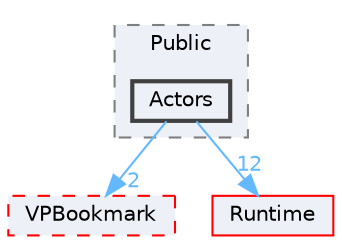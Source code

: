 digraph "Actors"
{
 // INTERACTIVE_SVG=YES
 // LATEX_PDF_SIZE
  bgcolor="transparent";
  edge [fontname=Helvetica,fontsize=10,labelfontname=Helvetica,labelfontsize=10];
  node [fontname=Helvetica,fontsize=10,shape=box,height=0.2,width=0.4];
  compound=true
  subgraph clusterdir_a2bccb87f5b9083eef6403a7afbe9aea {
    graph [ bgcolor="#edf0f7", pencolor="grey50", label="Public", fontname=Helvetica,fontsize=10 style="filled,dashed", URL="dir_a2bccb87f5b9083eef6403a7afbe9aea.html",tooltip=""]
  dir_50cad0f541aee3593d4d4a3841d5e45c [label="Actors", fillcolor="#edf0f7", color="grey25", style="filled,bold", URL="dir_50cad0f541aee3593d4d4a3841d5e45c.html",tooltip=""];
  }
  dir_445de3fd50adb406ea2a1bdf31af6f4c [label="VPBookmark", fillcolor="#edf0f7", color="red", style="filled,dashed", URL="dir_445de3fd50adb406ea2a1bdf31af6f4c.html",tooltip=""];
  dir_7536b172fbd480bfd146a1b1acd6856b [label="Runtime", fillcolor="#edf0f7", color="red", style="filled", URL="dir_7536b172fbd480bfd146a1b1acd6856b.html",tooltip=""];
  dir_50cad0f541aee3593d4d4a3841d5e45c->dir_445de3fd50adb406ea2a1bdf31af6f4c [headlabel="2", labeldistance=1.5 headhref="dir_000016_001267.html" href="dir_000016_001267.html" color="steelblue1" fontcolor="steelblue1"];
  dir_50cad0f541aee3593d4d4a3841d5e45c->dir_7536b172fbd480bfd146a1b1acd6856b [headlabel="12", labeldistance=1.5 headhref="dir_000016_000984.html" href="dir_000016_000984.html" color="steelblue1" fontcolor="steelblue1"];
}

